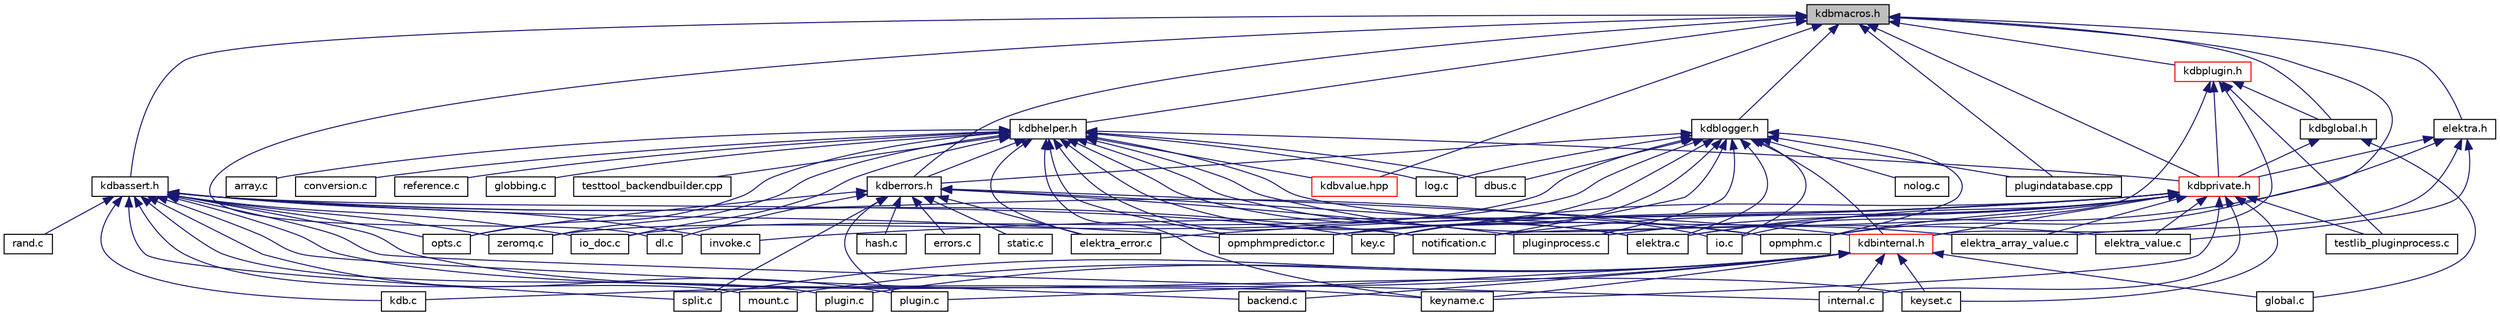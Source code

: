 digraph "kdbmacros.h"
{
 // LATEX_PDF_SIZE
  edge [fontname="Helvetica",fontsize="10",labelfontname="Helvetica",labelfontsize="10"];
  node [fontname="Helvetica",fontsize="10",shape=record];
  Node1 [label="kdbmacros.h",height=0.2,width=0.4,color="black", fillcolor="grey75", style="filled", fontcolor="black",tooltip="Macros by Elektra."];
  Node1 -> Node2 [dir="back",color="midnightblue",fontsize="10",style="solid"];
  Node2 [label="opmphm.c",height=0.2,width=0.4,color="black", fillcolor="white", style="filled",URL="$opmphm_8c.html",tooltip="The Order Preserving Minimal Perfect Hash Map."];
  Node1 -> Node3 [dir="back",color="midnightblue",fontsize="10",style="solid"];
  Node3 [label="dl.c",height=0.2,width=0.4,color="black", fillcolor="white", style="filled",URL="$dl_8c.html",tooltip="Loading modules under linux."];
  Node1 -> Node4 [dir="back",color="midnightblue",fontsize="10",style="solid"];
  Node4 [label="plugindatabase.cpp",height=0.2,width=0.4,color="black", fillcolor="white", style="filled",URL="$plugindatabase_8cpp.html",tooltip="Implementation of PluginDatabase(s)"];
  Node1 -> Node5 [dir="back",color="midnightblue",fontsize="10",style="solid"];
  Node5 [label="elektra.h",height=0.2,width=0.4,color="black", fillcolor="white", style="filled",URL="$elektra_8h.html",tooltip="Elektra High Level API."];
  Node5 -> Node6 [dir="back",color="midnightblue",fontsize="10",style="solid"];
  Node6 [label="elektra.c",height=0.2,width=0.4,color="black", fillcolor="white", style="filled",URL="$elektra_8c.html",tooltip="Elektra High Level API."];
  Node5 -> Node7 [dir="back",color="midnightblue",fontsize="10",style="solid"];
  Node7 [label="elektra_array_value.c",height=0.2,width=0.4,color="black", fillcolor="white", style="filled",URL="$elektra__array__value_8c.html",tooltip="Elektra High Level API."];
  Node5 -> Node8 [dir="back",color="midnightblue",fontsize="10",style="solid"];
  Node8 [label="elektra_value.c",height=0.2,width=0.4,color="black", fillcolor="white", style="filled",URL="$elektra__value_8c.html",tooltip="Elektra High Level API."];
  Node5 -> Node9 [dir="back",color="midnightblue",fontsize="10",style="solid"];
  Node9 [label="kdbprivate.h",height=0.2,width=0.4,color="red", fillcolor="white", style="filled",URL="$kdbprivate_8h.html",tooltip="Private declarations."];
  Node9 -> Node11 [dir="back",color="midnightblue",fontsize="10",style="solid"];
  Node11 [label="internal.c",height=0.2,width=0.4,color="black", fillcolor="white", style="filled",URL="$internal_8c.html",tooltip="Internal methods for Elektra."];
  Node9 -> Node12 [dir="back",color="midnightblue",fontsize="10",style="solid"];
  Node12 [label="key.c",height=0.2,width=0.4,color="black", fillcolor="white", style="filled",URL="$key_8c.html",tooltip="Methods for Key manipulation."];
  Node9 -> Node15 [dir="back",color="midnightblue",fontsize="10",style="solid"];
  Node15 [label="keyname.c",height=0.2,width=0.4,color="black", fillcolor="white", style="filled",URL="$elektra_2keyname_8c.html",tooltip="Methods for Key name manipulation."];
  Node9 -> Node16 [dir="back",color="midnightblue",fontsize="10",style="solid"];
  Node16 [label="keyset.c",height=0.2,width=0.4,color="black", fillcolor="white", style="filled",URL="$keyset_8c.html",tooltip="Methods for key sets."];
  Node9 -> Node2 [dir="back",color="midnightblue",fontsize="10",style="solid"];
  Node9 -> Node19 [dir="back",color="midnightblue",fontsize="10",style="solid"];
  Node19 [label="opmphmpredictor.c",height=0.2,width=0.4,color="black", fillcolor="white", style="filled",URL="$opmphmpredictor_8c.html",tooltip="The Order Preserving Minimal Perfect Hash Map Predictor."];
  Node9 -> Node6 [dir="back",color="midnightblue",fontsize="10",style="solid"];
  Node9 -> Node7 [dir="back",color="midnightblue",fontsize="10",style="solid"];
  Node9 -> Node21 [dir="back",color="midnightblue",fontsize="10",style="solid"];
  Node21 [label="elektra_error.c",height=0.2,width=0.4,color="black", fillcolor="white", style="filled",URL="$elektra__error_8c.html",tooltip="The error module of the High level API."];
  Node9 -> Node8 [dir="back",color="midnightblue",fontsize="10",style="solid"];
  Node9 -> Node22 [dir="back",color="midnightblue",fontsize="10",style="solid"];
  Node22 [label="invoke.c",height=0.2,width=0.4,color="black", fillcolor="white", style="filled",URL="$invoke_8c.html",tooltip="Library for invoking exported plugin functions."];
  Node9 -> Node23 [dir="back",color="midnightblue",fontsize="10",style="solid"];
  Node23 [label="io.c",height=0.2,width=0.4,color="black", fillcolor="white", style="filled",URL="$io_8c.html",tooltip="Implementation of I/O functions as defined in kdbio.h."];
  Node9 -> Node25 [dir="back",color="midnightblue",fontsize="10",style="solid"];
  Node25 [label="notification.c",height=0.2,width=0.4,color="black", fillcolor="white", style="filled",URL="$notification_8c.html",tooltip="Implementation of notification functions as defined in kdbnotification.h."];
  Node9 -> Node26 [dir="back",color="midnightblue",fontsize="10",style="solid"];
  Node26 [label="pluginprocess.c",height=0.2,width=0.4,color="black", fillcolor="white", style="filled",URL="$pluginprocess_8c.html",tooltip="Source for the pluginprocess library."];
  Node9 -> Node27 [dir="back",color="midnightblue",fontsize="10",style="solid"];
  Node27 [label="testlib_pluginprocess.c",height=0.2,width=0.4,color="black", fillcolor="white", style="filled",URL="$testlib__pluginprocess_8c.html",tooltip="Tests for pluginprocess library."];
  Node9 -> Node38 [dir="back",color="midnightblue",fontsize="10",style="solid"];
  Node38 [label="kdbinternal.h",height=0.2,width=0.4,color="red", fillcolor="white", style="filled",URL="$kdbinternal_8h.html",tooltip="Includes most internal header files."];
  Node38 -> Node39 [dir="back",color="midnightblue",fontsize="10",style="solid"];
  Node39 [label="backend.c",height=0.2,width=0.4,color="black", fillcolor="white", style="filled",URL="$backend_8c.html",tooltip="Everything related to a backend."];
  Node38 -> Node40 [dir="back",color="midnightblue",fontsize="10",style="solid"];
  Node40 [label="global.c",height=0.2,width=0.4,color="black", fillcolor="white", style="filled",URL="$global_8c.html",tooltip="Helpers for global plugins."];
  Node38 -> Node11 [dir="back",color="midnightblue",fontsize="10",style="solid"];
  Node38 -> Node41 [dir="back",color="midnightblue",fontsize="10",style="solid"];
  Node41 [label="kdb.c",height=0.2,width=0.4,color="black", fillcolor="white", style="filled",URL="$kdb_8c.html",tooltip="Low level functions for access the Key Database."];
  Node38 -> Node15 [dir="back",color="midnightblue",fontsize="10",style="solid"];
  Node38 -> Node16 [dir="back",color="midnightblue",fontsize="10",style="solid"];
  Node38 -> Node42 [dir="back",color="midnightblue",fontsize="10",style="solid"];
  Node42 [label="mount.c",height=0.2,width=0.4,color="black", fillcolor="white", style="filled",URL="$mount_8c.html",tooltip="Internals of mount functionality."];
  Node38 -> Node43 [dir="back",color="midnightblue",fontsize="10",style="solid"];
  Node43 [label="plugin.c",height=0.2,width=0.4,color="black", fillcolor="white", style="filled",URL="$elektra_2plugin_8c.html",tooltip="Interna of plugin functionality."];
  Node38 -> Node44 [dir="back",color="midnightblue",fontsize="10",style="solid"];
  Node44 [label="split.c",height=0.2,width=0.4,color="black", fillcolor="white", style="filled",URL="$split_8c.html",tooltip="Interna of splitting functionality."];
  Node38 -> Node46 [dir="back",color="midnightblue",fontsize="10",style="solid"];
  Node46 [label="plugin.c",height=0.2,width=0.4,color="black", fillcolor="white", style="filled",URL="$plugin_2plugin_8c.html",tooltip="Access plugin handle."];
  Node1 -> Node47 [dir="back",color="midnightblue",fontsize="10",style="solid"];
  Node47 [label="kdbassert.h",height=0.2,width=0.4,color="black", fillcolor="white", style="filled",URL="$kdbassert_8h.html",tooltip="Assertions macros."];
  Node47 -> Node39 [dir="back",color="midnightblue",fontsize="10",style="solid"];
  Node47 -> Node11 [dir="back",color="midnightblue",fontsize="10",style="solid"];
  Node47 -> Node41 [dir="back",color="midnightblue",fontsize="10",style="solid"];
  Node47 -> Node12 [dir="back",color="midnightblue",fontsize="10",style="solid"];
  Node47 -> Node15 [dir="back",color="midnightblue",fontsize="10",style="solid"];
  Node47 -> Node16 [dir="back",color="midnightblue",fontsize="10",style="solid"];
  Node47 -> Node42 [dir="back",color="midnightblue",fontsize="10",style="solid"];
  Node47 -> Node2 [dir="back",color="midnightblue",fontsize="10",style="solid"];
  Node47 -> Node19 [dir="back",color="midnightblue",fontsize="10",style="solid"];
  Node47 -> Node43 [dir="back",color="midnightblue",fontsize="10",style="solid"];
  Node47 -> Node48 [dir="back",color="midnightblue",fontsize="10",style="solid"];
  Node48 [label="rand.c",height=0.2,width=0.4,color="black", fillcolor="white", style="filled",URL="$rand_8c.html",tooltip="Rand for Elektra."];
  Node47 -> Node44 [dir="back",color="midnightblue",fontsize="10",style="solid"];
  Node47 -> Node22 [dir="back",color="midnightblue",fontsize="10",style="solid"];
  Node47 -> Node49 [dir="back",color="midnightblue",fontsize="10",style="solid"];
  Node49 [label="zeromq.c",height=0.2,width=0.4,color="black", fillcolor="white", style="filled",URL="$zeromq_8c.html",tooltip="I/O Adapter for D-Bus."];
  Node47 -> Node25 [dir="back",color="midnightblue",fontsize="10",style="solid"];
  Node47 -> Node50 [dir="back",color="midnightblue",fontsize="10",style="solid"];
  Node50 [label="opts.c",height=0.2,width=0.4,color="black", fillcolor="white", style="filled",URL="$opts_8c.html",tooltip="Support library used by plugin gopts."];
  Node47 -> Node46 [dir="back",color="midnightblue",fontsize="10",style="solid"];
  Node47 -> Node51 [dir="back",color="midnightblue",fontsize="10",style="solid"];
  Node51 [label="io_doc.c",height=0.2,width=0.4,color="black", fillcolor="white", style="filled",URL="$io__doc_8c.html",tooltip="I/O example binding."];
  Node1 -> Node52 [dir="back",color="midnightblue",fontsize="10",style="solid"];
  Node52 [label="kdberrors.h",height=0.2,width=0.4,color="black", fillcolor="white", style="filled",URL="$kdberrors_8h.html",tooltip="Provides all macros and definitions which are used for emitting error or warnings."];
  Node52 -> Node53 [dir="back",color="midnightblue",fontsize="10",style="solid"];
  Node53 [label="hash.c",height=0.2,width=0.4,color="black", fillcolor="white", style="filled",URL="$hash_8c.html",tooltip="Provides functions to hash Elektra data structures."];
  Node52 -> Node54 [dir="back",color="midnightblue",fontsize="10",style="solid"];
  Node54 [label="errors.c",height=0.2,width=0.4,color="black", fillcolor="white", style="filled",URL="$errors_8c.html",tooltip="Used for writing the error/warning information into a key to be used for emitting messages to the use..."];
  Node52 -> Node43 [dir="back",color="midnightblue",fontsize="10",style="solid"];
  Node52 -> Node44 [dir="back",color="midnightblue",fontsize="10",style="solid"];
  Node52 -> Node6 [dir="back",color="midnightblue",fontsize="10",style="solid"];
  Node52 -> Node21 [dir="back",color="midnightblue",fontsize="10",style="solid"];
  Node52 -> Node3 [dir="back",color="midnightblue",fontsize="10",style="solid"];
  Node52 -> Node55 [dir="back",color="midnightblue",fontsize="10",style="solid"];
  Node55 [label="static.c",height=0.2,width=0.4,color="black", fillcolor="white", style="filled",URL="$static_8c.html",tooltip=" "];
  Node52 -> Node50 [dir="back",color="midnightblue",fontsize="10",style="solid"];
  Node52 -> Node26 [dir="back",color="midnightblue",fontsize="10",style="solid"];
  Node52 -> Node38 [dir="back",color="midnightblue",fontsize="10",style="solid"];
  Node1 -> Node56 [dir="back",color="midnightblue",fontsize="10",style="solid"];
  Node56 [label="kdbglobal.h",height=0.2,width=0.4,color="black", fillcolor="white", style="filled",URL="$kdbglobal_8h.html",tooltip="Defines for global plugins."];
  Node56 -> Node40 [dir="back",color="midnightblue",fontsize="10",style="solid"];
  Node56 -> Node9 [dir="back",color="midnightblue",fontsize="10",style="solid"];
  Node1 -> Node57 [dir="back",color="midnightblue",fontsize="10",style="solid"];
  Node57 [label="kdbhelper.h",height=0.2,width=0.4,color="black", fillcolor="white", style="filled",URL="$kdbhelper_8h.html",tooltip="Helper for memory management."];
  Node57 -> Node58 [dir="back",color="midnightblue",fontsize="10",style="solid"];
  Node58 [label="array.c",height=0.2,width=0.4,color="black", fillcolor="white", style="filled",URL="$array_8c.html",tooltip="Array methods."];
  Node57 -> Node59 [dir="back",color="midnightblue",fontsize="10",style="solid"];
  Node59 [label="conversion.c",height=0.2,width=0.4,color="black", fillcolor="white", style="filled",URL="$conversion_8c.html",tooltip="Elektra High Level API."];
  Node57 -> Node60 [dir="back",color="midnightblue",fontsize="10",style="solid"];
  Node60 [label="reference.c",height=0.2,width=0.4,color="black", fillcolor="white", style="filled",URL="$reference_8c.html",tooltip="Reference methods."];
  Node57 -> Node15 [dir="back",color="midnightblue",fontsize="10",style="solid"];
  Node57 -> Node61 [dir="back",color="midnightblue",fontsize="10",style="solid"];
  Node61 [label="log.c",height=0.2,width=0.4,color="black", fillcolor="white", style="filled",URL="$log_8c.html",tooltip="Non-C99 Logger Implementation."];
  Node57 -> Node2 [dir="back",color="midnightblue",fontsize="10",style="solid"];
  Node57 -> Node19 [dir="back",color="midnightblue",fontsize="10",style="solid"];
  Node57 -> Node62 [dir="back",color="midnightblue",fontsize="10",style="solid"];
  Node62 [label="globbing.c",height=0.2,width=0.4,color="black", fillcolor="white", style="filled",URL="$globbing_8c.html",tooltip="Library for performing globbing on keynames."];
  Node57 -> Node6 [dir="back",color="midnightblue",fontsize="10",style="solid"];
  Node57 -> Node7 [dir="back",color="midnightblue",fontsize="10",style="solid"];
  Node57 -> Node21 [dir="back",color="midnightblue",fontsize="10",style="solid"];
  Node57 -> Node8 [dir="back",color="midnightblue",fontsize="10",style="solid"];
  Node57 -> Node63 [dir="back",color="midnightblue",fontsize="10",style="solid"];
  Node63 [label="dbus.c",height=0.2,width=0.4,color="black", fillcolor="white", style="filled",URL="$dbus_8c.html",tooltip="I/O Adapter for D-Bus."];
  Node57 -> Node49 [dir="back",color="midnightblue",fontsize="10",style="solid"];
  Node57 -> Node23 [dir="back",color="midnightblue",fontsize="10",style="solid"];
  Node57 -> Node25 [dir="back",color="midnightblue",fontsize="10",style="solid"];
  Node57 -> Node50 [dir="back",color="midnightblue",fontsize="10",style="solid"];
  Node57 -> Node64 [dir="back",color="midnightblue",fontsize="10",style="solid"];
  Node64 [label="testtool_backendbuilder.cpp",height=0.2,width=0.4,color="black", fillcolor="white", style="filled",URL="$testtool__backendbuilder_8cpp.html",tooltip="Tests for the Backend builder class."];
  Node57 -> Node52 [dir="back",color="midnightblue",fontsize="10",style="solid"];
  Node57 -> Node9 [dir="back",color="midnightblue",fontsize="10",style="solid"];
  Node57 -> Node65 [dir="back",color="midnightblue",fontsize="10",style="solid"];
  Node65 [label="kdbvalue.hpp",height=0.2,width=0.4,color="red", fillcolor="white", style="filled",URL="$kdbvalue_8hpp.html",tooltip=" "];
  Node57 -> Node51 [dir="back",color="midnightblue",fontsize="10",style="solid"];
  Node1 -> Node68 [dir="back",color="midnightblue",fontsize="10",style="solid"];
  Node68 [label="kdblogger.h",height=0.2,width=0.4,color="black", fillcolor="white", style="filled",URL="$kdblogger_8h.html",tooltip="Logger Interface."];
  Node68 -> Node12 [dir="back",color="midnightblue",fontsize="10",style="solid"];
  Node68 -> Node61 [dir="back",color="midnightblue",fontsize="10",style="solid"];
  Node68 -> Node69 [dir="back",color="midnightblue",fontsize="10",style="solid"];
  Node69 [label="nolog.c",height=0.2,width=0.4,color="black", fillcolor="white", style="filled",URL="$nolog_8c.html",tooltip="C99-compatible Fake Logger Implementation."];
  Node68 -> Node2 [dir="back",color="midnightblue",fontsize="10",style="solid"];
  Node68 -> Node19 [dir="back",color="midnightblue",fontsize="10",style="solid"];
  Node68 -> Node6 [dir="back",color="midnightblue",fontsize="10",style="solid"];
  Node68 -> Node63 [dir="back",color="midnightblue",fontsize="10",style="solid"];
  Node68 -> Node49 [dir="back",color="midnightblue",fontsize="10",style="solid"];
  Node68 -> Node23 [dir="back",color="midnightblue",fontsize="10",style="solid"];
  Node68 -> Node25 [dir="back",color="midnightblue",fontsize="10",style="solid"];
  Node68 -> Node26 [dir="back",color="midnightblue",fontsize="10",style="solid"];
  Node68 -> Node4 [dir="back",color="midnightblue",fontsize="10",style="solid"];
  Node68 -> Node52 [dir="back",color="midnightblue",fontsize="10",style="solid"];
  Node68 -> Node38 [dir="back",color="midnightblue",fontsize="10",style="solid"];
  Node68 -> Node51 [dir="back",color="midnightblue",fontsize="10",style="solid"];
  Node1 -> Node70 [dir="back",color="midnightblue",fontsize="10",style="solid"];
  Node70 [label="kdbplugin.h",height=0.2,width=0.4,color="red", fillcolor="white", style="filled",URL="$kdbplugin_8h.html",tooltip="Methods for plugin programing."];
  Node70 -> Node25 [dir="back",color="midnightblue",fontsize="10",style="solid"];
  Node70 -> Node27 [dir="back",color="midnightblue",fontsize="10",style="solid"];
  Node70 -> Node56 [dir="back",color="midnightblue",fontsize="10",style="solid"];
  Node70 -> Node38 [dir="back",color="midnightblue",fontsize="10",style="solid"];
  Node70 -> Node9 [dir="back",color="midnightblue",fontsize="10",style="solid"];
  Node1 -> Node9 [dir="back",color="midnightblue",fontsize="10",style="solid"];
  Node1 -> Node65 [dir="back",color="midnightblue",fontsize="10",style="solid"];
}
